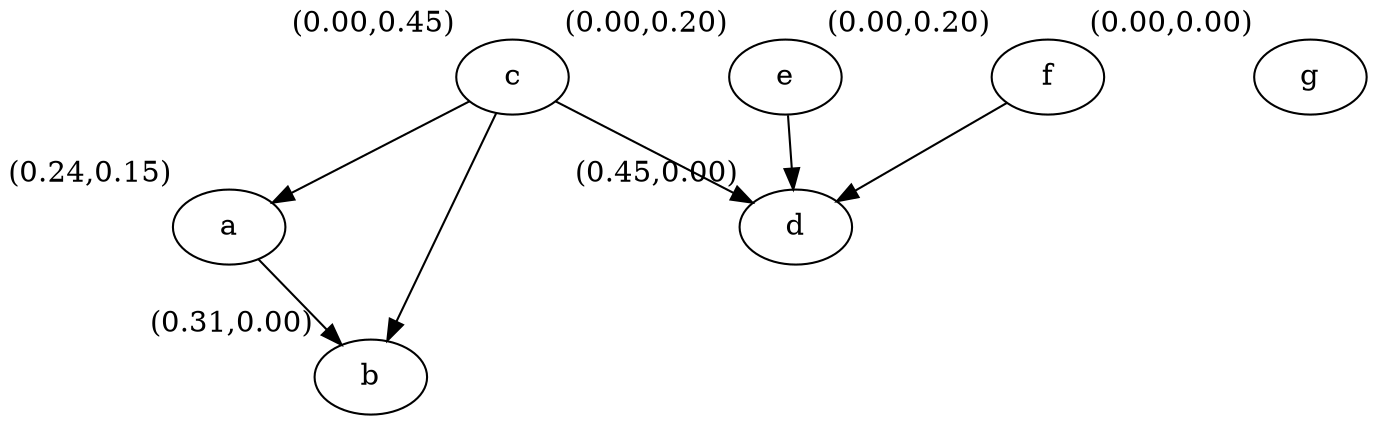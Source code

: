 digraph g {
graph [nodesep=1];
a [xlabel="(0.24,0.15)"]
c [xlabel="(0.00,0.45)"]
b [xlabel="(0.31,0.00)"]
e [xlabel="(0.00,0.20)"]
d [xlabel="(0.45,0.00)"]
g [xlabel="(0.00,0.00)"]
f [xlabel="(0.00,0.20)"]
a-> b;
b;
c-> a;
c-> b;
c-> d;
d;
e-> d;
f-> d;
g;
}
